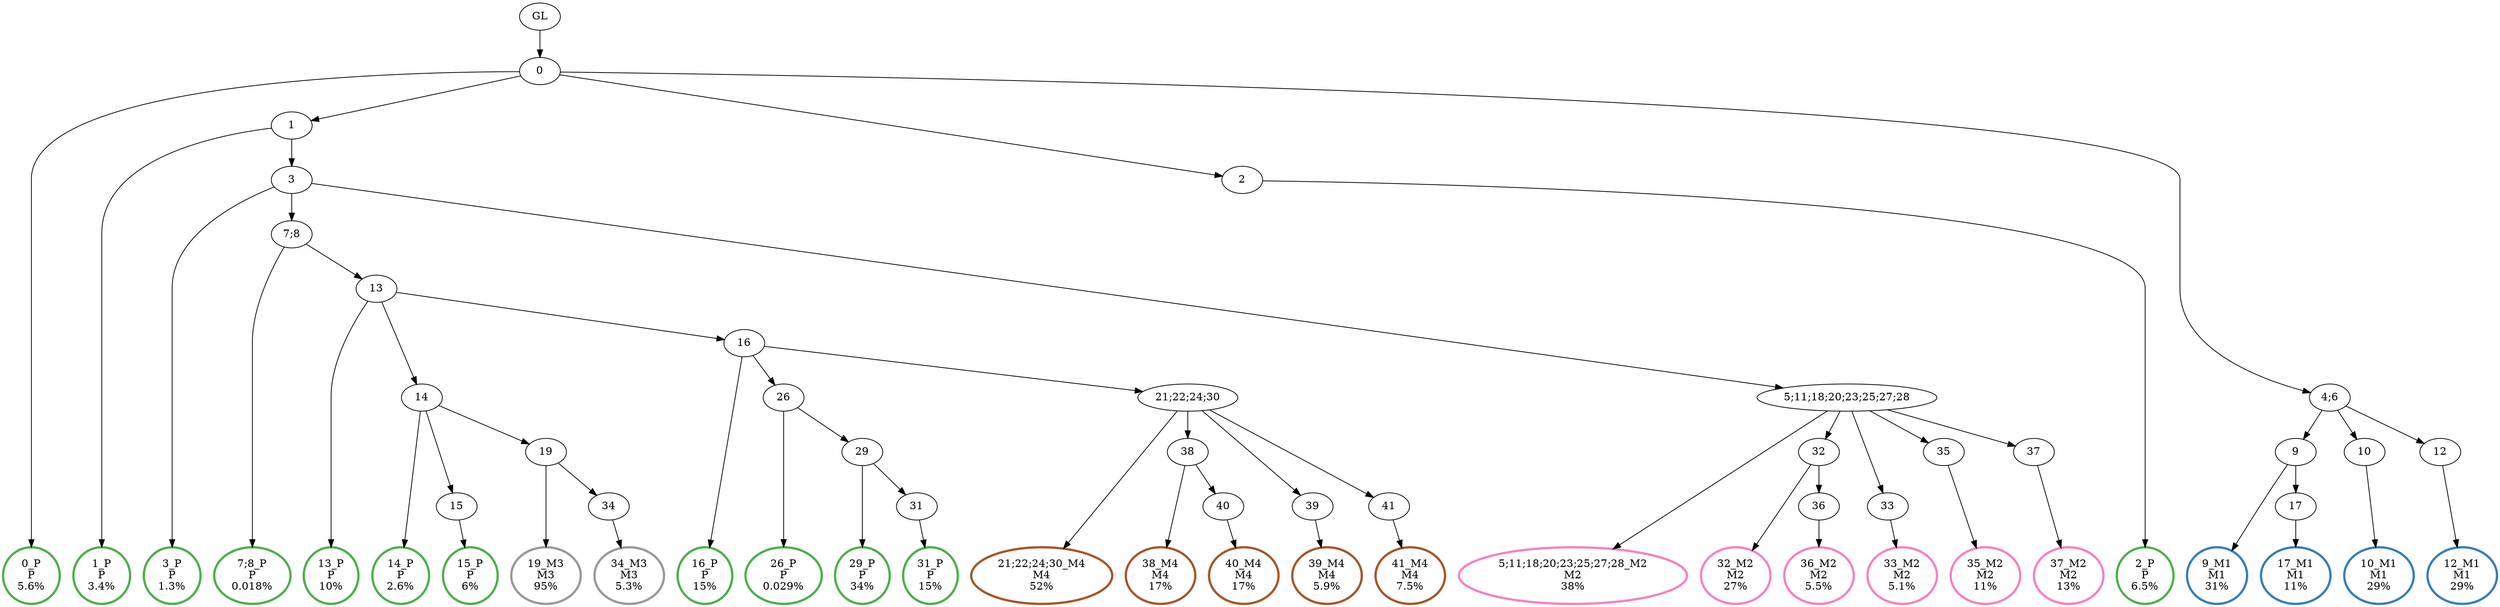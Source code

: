 digraph T {
	{
		rank=same
		57 [penwidth=3,colorscheme=set19,color=3,label="0_P\nP\n5.6%"]
		55 [penwidth=3,colorscheme=set19,color=3,label="1_P\nP\n3.4%"]
		53 [penwidth=3,colorscheme=set19,color=3,label="3_P\nP\n1.3%"]
		51 [penwidth=3,colorscheme=set19,color=3,label="7;8_P\nP\n0.018%"]
		49 [penwidth=3,colorscheme=set19,color=3,label="13_P\nP\n10%"]
		47 [penwidth=3,colorscheme=set19,color=3,label="14_P\nP\n2.6%"]
		45 [penwidth=3,colorscheme=set19,color=3,label="15_P\nP\n6%"]
		43 [penwidth=3,colorscheme=set19,color=3,label="16_P\nP\n15%"]
		41 [penwidth=3,colorscheme=set19,color=3,label="26_P\nP\n0.029%"]
		39 [penwidth=3,colorscheme=set19,color=3,label="29_P\nP\n34%"]
		37 [penwidth=3,colorscheme=set19,color=3,label="31_P\nP\n15%"]
		35 [penwidth=3,colorscheme=set19,color=3,label="2_P\nP\n6.5%"]
		32 [penwidth=3,colorscheme=set19,color=2,label="9_M1\nM1\n31%"]
		30 [penwidth=3,colorscheme=set19,color=2,label="17_M1\nM1\n11%"]
		28 [penwidth=3,colorscheme=set19,color=2,label="10_M1\nM1\n29%"]
		26 [penwidth=3,colorscheme=set19,color=2,label="12_M1\nM1\n29%"]
		24 [penwidth=3,colorscheme=set19,color=8,label="5;11;18;20;23;25;27;28_M2\nM2\n38%"]
		22 [penwidth=3,colorscheme=set19,color=8,label="32_M2\nM2\n27%"]
		20 [penwidth=3,colorscheme=set19,color=8,label="36_M2\nM2\n5.5%"]
		18 [penwidth=3,colorscheme=set19,color=8,label="33_M2\nM2\n5.1%"]
		16 [penwidth=3,colorscheme=set19,color=8,label="35_M2\nM2\n11%"]
		14 [penwidth=3,colorscheme=set19,color=8,label="37_M2\nM2\n13%"]
		12 [penwidth=3,colorscheme=set19,color=9,label="19_M3\nM3\n95%"]
		10 [penwidth=3,colorscheme=set19,color=9,label="34_M3\nM3\n5.3%"]
		8 [penwidth=3,colorscheme=set19,color=7,label="21;22;24;30_M4\nM4\n52%"]
		6 [penwidth=3,colorscheme=set19,color=7,label="38_M4\nM4\n17%"]
		4 [penwidth=3,colorscheme=set19,color=7,label="40_M4\nM4\n17%"]
		2 [penwidth=3,colorscheme=set19,color=7,label="39_M4\nM4\n5.9%"]
		0 [penwidth=3,colorscheme=set19,color=7,label="41_M4\nM4\n7.5%"]
	}
	59 [label="GL"]
	58 [label="0"]
	56 [label="1"]
	54 [label="3"]
	52 [label="7;8"]
	50 [label="13"]
	48 [label="14"]
	46 [label="15"]
	44 [label="16"]
	42 [label="26"]
	40 [label="29"]
	38 [label="31"]
	36 [label="2"]
	34 [label="4;6"]
	33 [label="9"]
	31 [label="17"]
	29 [label="10"]
	27 [label="12"]
	25 [label="5;11;18;20;23;25;27;28"]
	23 [label="32"]
	21 [label="36"]
	19 [label="33"]
	17 [label="35"]
	15 [label="37"]
	13 [label="19"]
	11 [label="34"]
	9 [label="21;22;24;30"]
	7 [label="38"]
	5 [label="40"]
	3 [label="39"]
	1 [label="41"]
	59 -> 58
	58 -> 57
	58 -> 56
	58 -> 36
	58 -> 34
	56 -> 55
	56 -> 54
	54 -> 53
	54 -> 52
	54 -> 25
	52 -> 51
	52 -> 50
	50 -> 49
	50 -> 48
	50 -> 44
	48 -> 47
	48 -> 46
	48 -> 13
	46 -> 45
	44 -> 43
	44 -> 42
	44 -> 9
	42 -> 41
	42 -> 40
	40 -> 39
	40 -> 38
	38 -> 37
	36 -> 35
	34 -> 33
	34 -> 29
	34 -> 27
	33 -> 32
	33 -> 31
	31 -> 30
	29 -> 28
	27 -> 26
	25 -> 24
	25 -> 23
	25 -> 19
	25 -> 17
	25 -> 15
	23 -> 22
	23 -> 21
	21 -> 20
	19 -> 18
	17 -> 16
	15 -> 14
	13 -> 12
	13 -> 11
	11 -> 10
	9 -> 8
	9 -> 7
	9 -> 3
	9 -> 1
	7 -> 6
	7 -> 5
	5 -> 4
	3 -> 2
	1 -> 0
}
